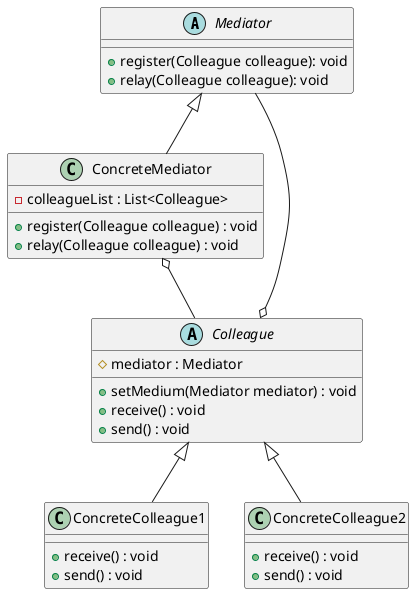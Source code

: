 @startuml
abstract class Mediator{
    + register(Colleague colleague): void
    + relay(Colleague colleague): void
}


Mediator <|-- ConcreteMediator

abstract class Colleague{
    # mediator : Mediator
    + setMedium(Mediator mediator) : void
    + receive() : void
    + send() : void
}

class ConcreteMediator{
    - colleagueList : List<Colleague>
    + register(Colleague colleague) : void
    + relay(Colleague colleague) : void
}

class ConcreteColleague1{
    + receive() : void
    + send() : void
}

class ConcreteColleague2{
    + receive() : void
    + send() : void
}

Colleague <|-- ConcreteColleague1
Colleague <|-- ConcreteColleague2
Colleague o-- Mediator
ConcreteMediator o-- Colleague
@enduml